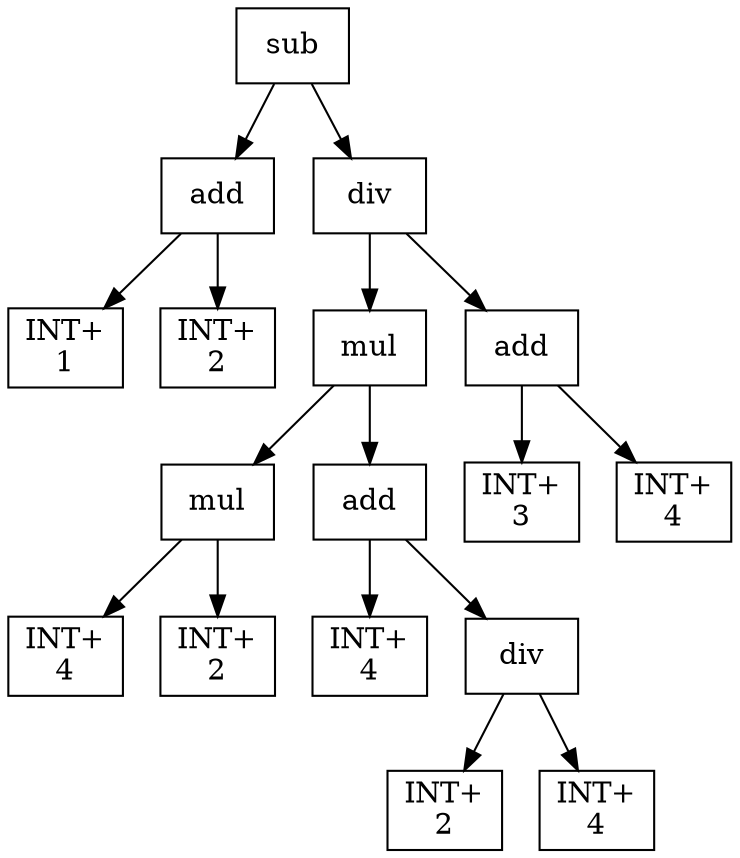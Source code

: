 digraph expr {
  node [shape=box];
  n1 [label="sub"];
  n2 [label="add"];
  n3 [label="INT+\n1"];
  n4 [label="INT+\n2"];
  n2 -> n3;
  n2 -> n4;
  n5 [label="div"];
  n6 [label="mul"];
  n7 [label="mul"];
  n8 [label="INT+\n4"];
  n9 [label="INT+\n2"];
  n7 -> n8;
  n7 -> n9;
  n10 [label="add"];
  n11 [label="INT+\n4"];
  n12 [label="div"];
  n13 [label="INT+\n2"];
  n14 [label="INT+\n4"];
  n12 -> n13;
  n12 -> n14;
  n10 -> n11;
  n10 -> n12;
  n6 -> n7;
  n6 -> n10;
  n15 [label="add"];
  n16 [label="INT+\n3"];
  n17 [label="INT+\n4"];
  n15 -> n16;
  n15 -> n17;
  n5 -> n6;
  n5 -> n15;
  n1 -> n2;
  n1 -> n5;
}